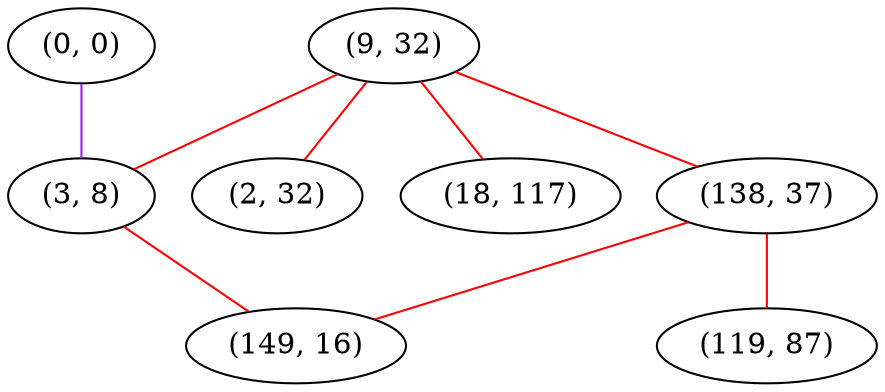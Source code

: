 graph "" {
"(9, 32)";
"(0, 0)";
"(138, 37)";
"(119, 87)";
"(3, 8)";
"(2, 32)";
"(149, 16)";
"(18, 117)";
"(9, 32)" -- "(3, 8)"  [color=red, key=0, weight=1];
"(9, 32)" -- "(2, 32)"  [color=red, key=0, weight=1];
"(9, 32)" -- "(18, 117)"  [color=red, key=0, weight=1];
"(9, 32)" -- "(138, 37)"  [color=red, key=0, weight=1];
"(0, 0)" -- "(3, 8)"  [color=purple, key=0, weight=4];
"(138, 37)" -- "(119, 87)"  [color=red, key=0, weight=1];
"(138, 37)" -- "(149, 16)"  [color=red, key=0, weight=1];
"(3, 8)" -- "(149, 16)"  [color=red, key=0, weight=1];
}
